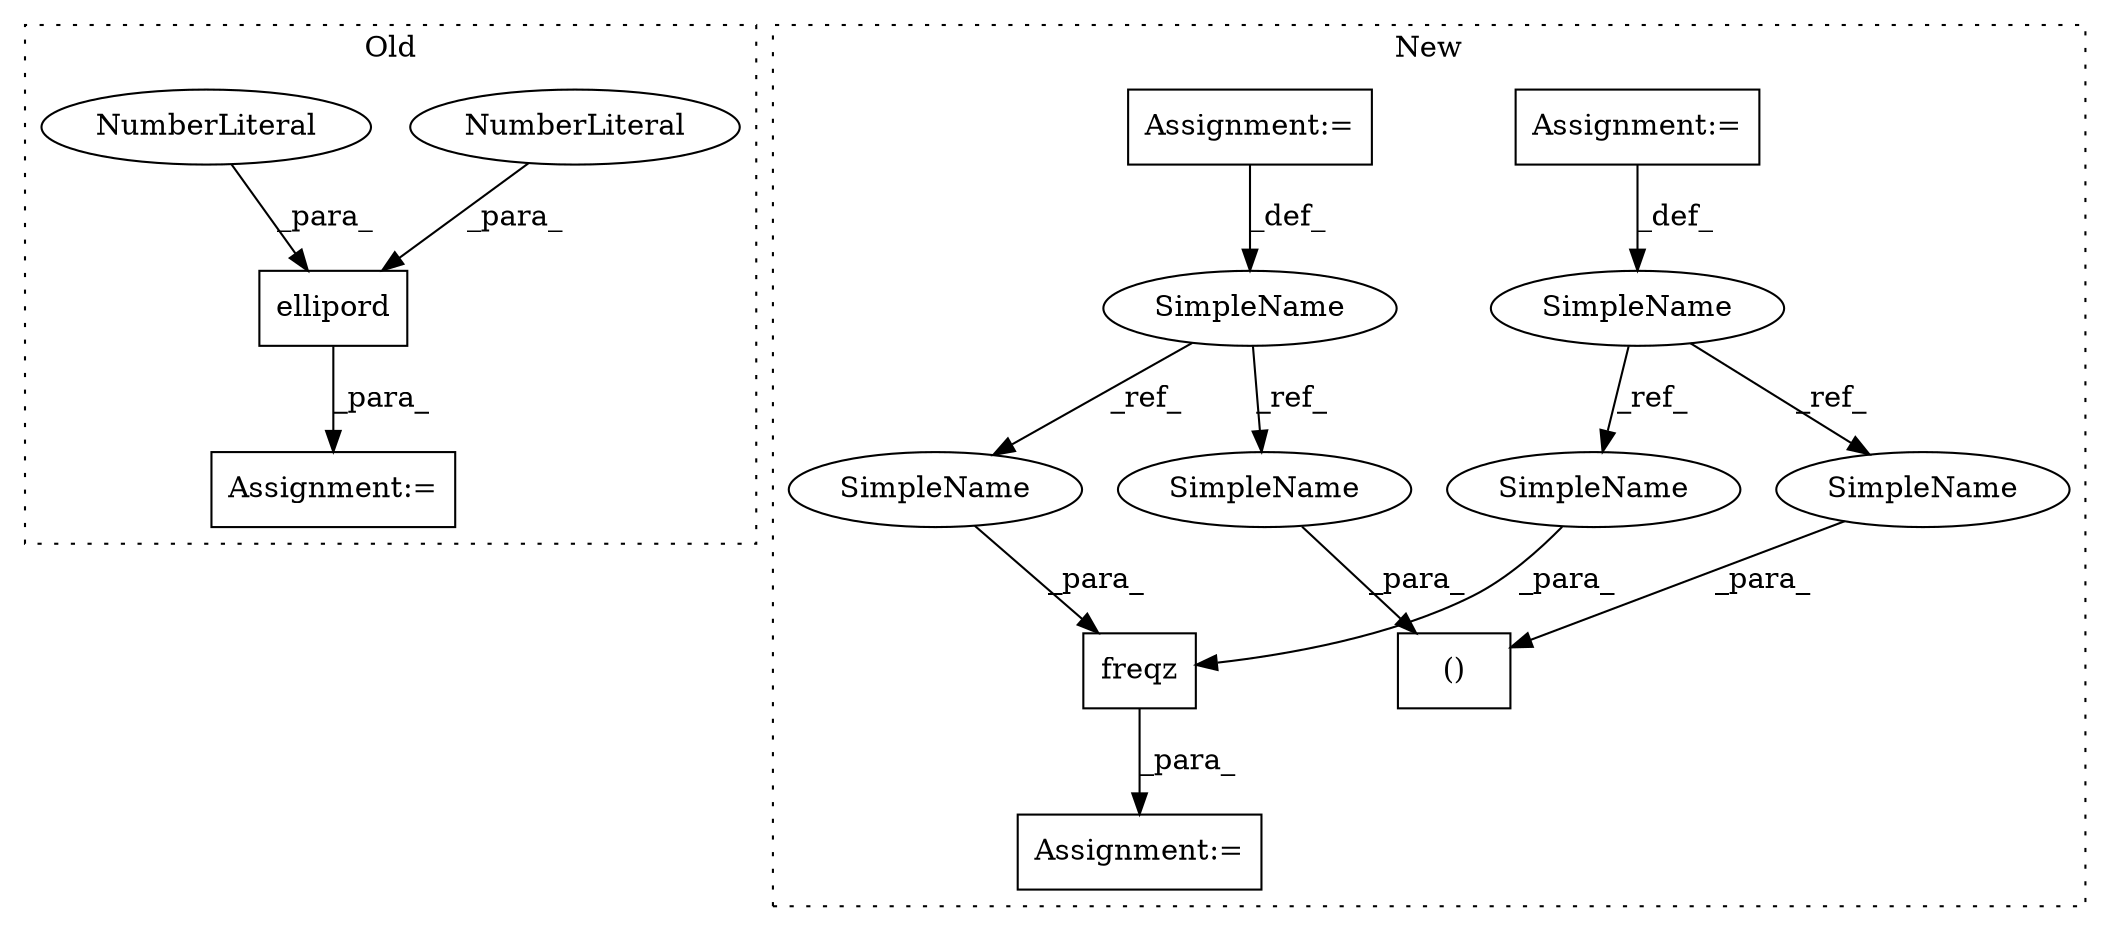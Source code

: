 digraph G {
subgraph cluster0 {
1 [label="ellipord" a="32" s="9314,9335" l="9,1" shape="box"];
3 [label="NumberLiteral" a="34" s="9331" l="1" shape="ellipse"];
4 [label="NumberLiteral" a="34" s="9327" l="3" shape="ellipse"];
7 [label="Assignment:=" a="7" s="9312" l="2" shape="box"];
label = "Old";
style="dotted";
}
subgraph cluster1 {
2 [label="()" a="106" s="15834" l="15" shape="box"];
5 [label="Assignment:=" a="7" s="15625" l="1" shape="box"];
6 [label="Assignment:=" a="7" s="15905" l="2" shape="box"];
8 [label="freqz" a="32" s="15907,15916" l="6,1" shape="box"];
9 [label="SimpleName" a="42" s="15636" l="1" shape="ellipse"];
10 [label="SimpleName" a="42" s="15625" l="1" shape="ellipse"];
11 [label="Assignment:=" a="7" s="15636" l="1" shape="box"];
12 [label="SimpleName" a="42" s="15915" l="1" shape="ellipse"];
13 [label="SimpleName" a="42" s="15848" l="1" shape="ellipse"];
14 [label="SimpleName" a="42" s="15913" l="1" shape="ellipse"];
15 [label="SimpleName" a="42" s="15834" l="1" shape="ellipse"];
label = "New";
style="dotted";
}
1 -> 7 [label="_para_"];
3 -> 1 [label="_para_"];
4 -> 1 [label="_para_"];
5 -> 10 [label="_def_"];
8 -> 6 [label="_para_"];
9 -> 14 [label="_ref_"];
9 -> 15 [label="_ref_"];
10 -> 13 [label="_ref_"];
10 -> 12 [label="_ref_"];
11 -> 9 [label="_def_"];
12 -> 8 [label="_para_"];
13 -> 2 [label="_para_"];
14 -> 8 [label="_para_"];
15 -> 2 [label="_para_"];
}
